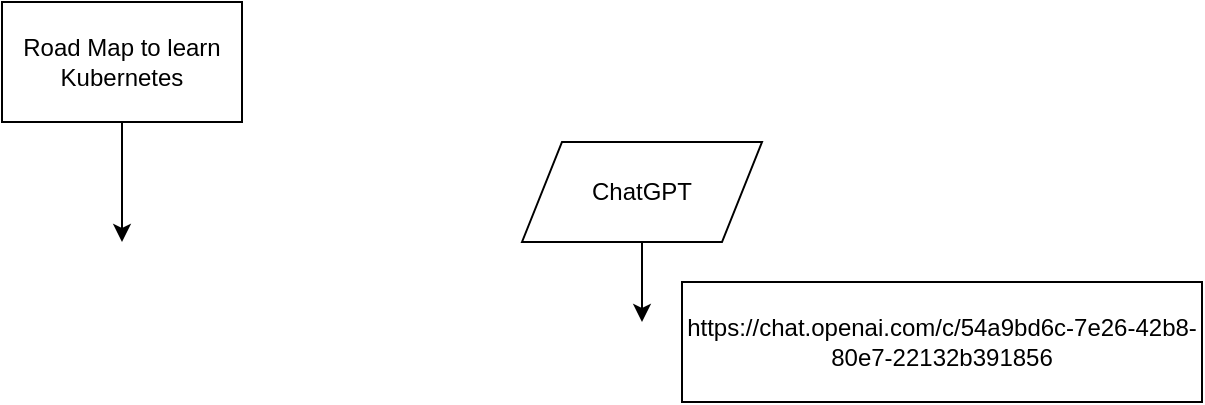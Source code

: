 <mxfile>
    <diagram id="08lXsLxOOpDva69_ODgN" name="Page-1">
        <mxGraphModel dx="515" dy="387" grid="1" gridSize="10" guides="1" tooltips="1" connect="1" arrows="1" fold="1" page="1" pageScale="1" pageWidth="827" pageHeight="1169" math="0" shadow="0">
            <root>
                <mxCell id="0"/>
                <mxCell id="1" parent="0"/>
                <mxCell id="3" style="edgeStyle=none;html=1;" edge="1" parent="1" source="2">
                    <mxGeometry relative="1" as="geometry">
                        <mxPoint x="240" y="250" as="targetPoint"/>
                    </mxGeometry>
                </mxCell>
                <mxCell id="2" value="Road Map to learn Kubernetes" style="whiteSpace=wrap;html=1;" vertex="1" parent="1">
                    <mxGeometry x="180" y="130" width="120" height="60" as="geometry"/>
                </mxCell>
                <mxCell id="5" style="edgeStyle=none;html=1;" edge="1" parent="1" source="4">
                    <mxGeometry relative="1" as="geometry">
                        <mxPoint x="500" y="290" as="targetPoint"/>
                    </mxGeometry>
                </mxCell>
                <mxCell id="4" value="ChatGPT" style="shape=parallelogram;perimeter=parallelogramPerimeter;whiteSpace=wrap;html=1;fixedSize=1;" vertex="1" parent="1">
                    <mxGeometry x="440" y="200" width="120" height="50" as="geometry"/>
                </mxCell>
                <mxCell id="6" value="https://chat.openai.com/c/54a9bd6c-7e26-42b8-80e7-22132b391856" style="whiteSpace=wrap;html=1;" vertex="1" parent="1">
                    <mxGeometry x="520" y="270" width="260" height="60" as="geometry"/>
                </mxCell>
            </root>
        </mxGraphModel>
    </diagram>
</mxfile>
